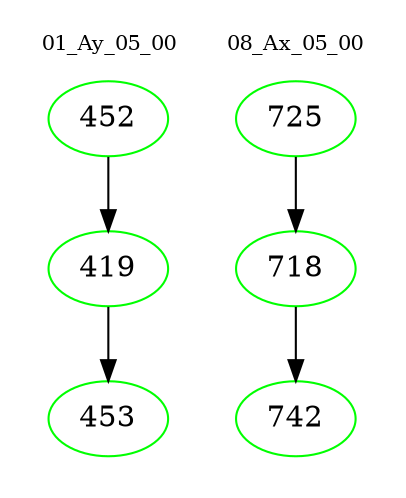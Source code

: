 digraph{
subgraph cluster_0 {
color = white
label = "01_Ay_05_00";
fontsize=10;
T0_452 [label="452", color="green"]
T0_452 -> T0_419 [color="black"]
T0_419 [label="419", color="green"]
T0_419 -> T0_453 [color="black"]
T0_453 [label="453", color="green"]
}
subgraph cluster_1 {
color = white
label = "08_Ax_05_00";
fontsize=10;
T1_725 [label="725", color="green"]
T1_725 -> T1_718 [color="black"]
T1_718 [label="718", color="green"]
T1_718 -> T1_742 [color="black"]
T1_742 [label="742", color="green"]
}
}
